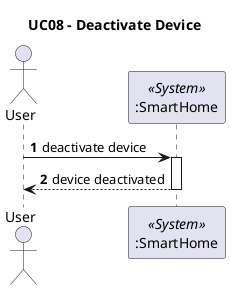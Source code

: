 @startuml

title UC08 - Deactivate Device
autonumber

Actor User
participant ":SmartHome" as smarthome <<System>>

User -> smarthome: deactivate device
activate smarthome

User <-- smarthome: device deactivated
deactivate smarthome

@enduml